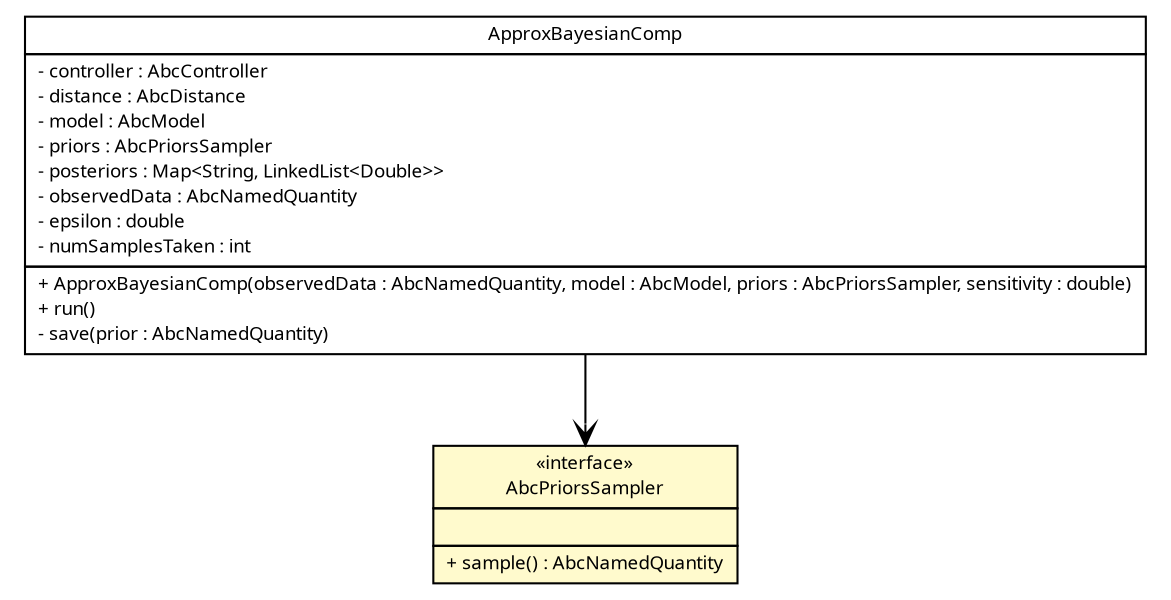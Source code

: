 #!/usr/local/bin/dot
#
# Class diagram 
# Generated by UMLGraph version R5_6 (http://www.umlgraph.org/)
#

digraph G {
	edge [fontname="Trebuchet MS",fontsize=10,labelfontname="Trebuchet MS",labelfontsize=10];
	node [fontname="Trebuchet MS",fontsize=10,shape=plaintext];
	nodesep=0.25;
	ranksep=0.5;
	// broadwick.abc.ApproxBayesianComp
	c4650 [label=<<table title="broadwick.abc.ApproxBayesianComp" border="0" cellborder="1" cellspacing="0" cellpadding="2" port="p" href="./ApproxBayesianComp.html">
		<tr><td><table border="0" cellspacing="0" cellpadding="1">
<tr><td align="center" balign="center"><font face="Trebuchet MS"> ApproxBayesianComp </font></td></tr>
		</table></td></tr>
		<tr><td><table border="0" cellspacing="0" cellpadding="1">
<tr><td align="left" balign="left"> - controller : AbcController </td></tr>
<tr><td align="left" balign="left"> - distance : AbcDistance </td></tr>
<tr><td align="left" balign="left"> - model : AbcModel </td></tr>
<tr><td align="left" balign="left"> - priors : AbcPriorsSampler </td></tr>
<tr><td align="left" balign="left"> - posteriors : Map&lt;String, LinkedList&lt;Double&gt;&gt; </td></tr>
<tr><td align="left" balign="left"> - observedData : AbcNamedQuantity </td></tr>
<tr><td align="left" balign="left"> - epsilon : double </td></tr>
<tr><td align="left" balign="left"> - numSamplesTaken : int </td></tr>
		</table></td></tr>
		<tr><td><table border="0" cellspacing="0" cellpadding="1">
<tr><td align="left" balign="left"> + ApproxBayesianComp(observedData : AbcNamedQuantity, model : AbcModel, priors : AbcPriorsSampler, sensitivity : double) </td></tr>
<tr><td align="left" balign="left"> + run() </td></tr>
<tr><td align="left" balign="left"> - save(prior : AbcNamedQuantity) </td></tr>
		</table></td></tr>
		</table>>, URL="./ApproxBayesianComp.html", fontname="Trebuchet MS", fontcolor="black", fontsize=9.0];
	// broadwick.abc.AbcPriorsSampler
	c4651 [label=<<table title="broadwick.abc.AbcPriorsSampler" border="0" cellborder="1" cellspacing="0" cellpadding="2" port="p" bgcolor="lemonChiffon" href="./AbcPriorsSampler.html">
		<tr><td><table border="0" cellspacing="0" cellpadding="1">
<tr><td align="center" balign="center"> &#171;interface&#187; </td></tr>
<tr><td align="center" balign="center"><font face="Trebuchet MS"> AbcPriorsSampler </font></td></tr>
		</table></td></tr>
		<tr><td><table border="0" cellspacing="0" cellpadding="1">
<tr><td align="left" balign="left">  </td></tr>
		</table></td></tr>
		<tr><td><table border="0" cellspacing="0" cellpadding="1">
<tr><td align="left" balign="left"> + sample() : AbcNamedQuantity </td></tr>
		</table></td></tr>
		</table>>, URL="./AbcPriorsSampler.html", fontname="Trebuchet MS", fontcolor="black", fontsize=9.0];
	// broadwick.abc.ApproxBayesianComp NAVASSOC broadwick.abc.AbcPriorsSampler
	c4650:p -> c4651:p [taillabel="", label="", headlabel="", fontname="Trebuchet MS", fontcolor="black", fontsize=10.0, color="black", arrowhead=open];
}

